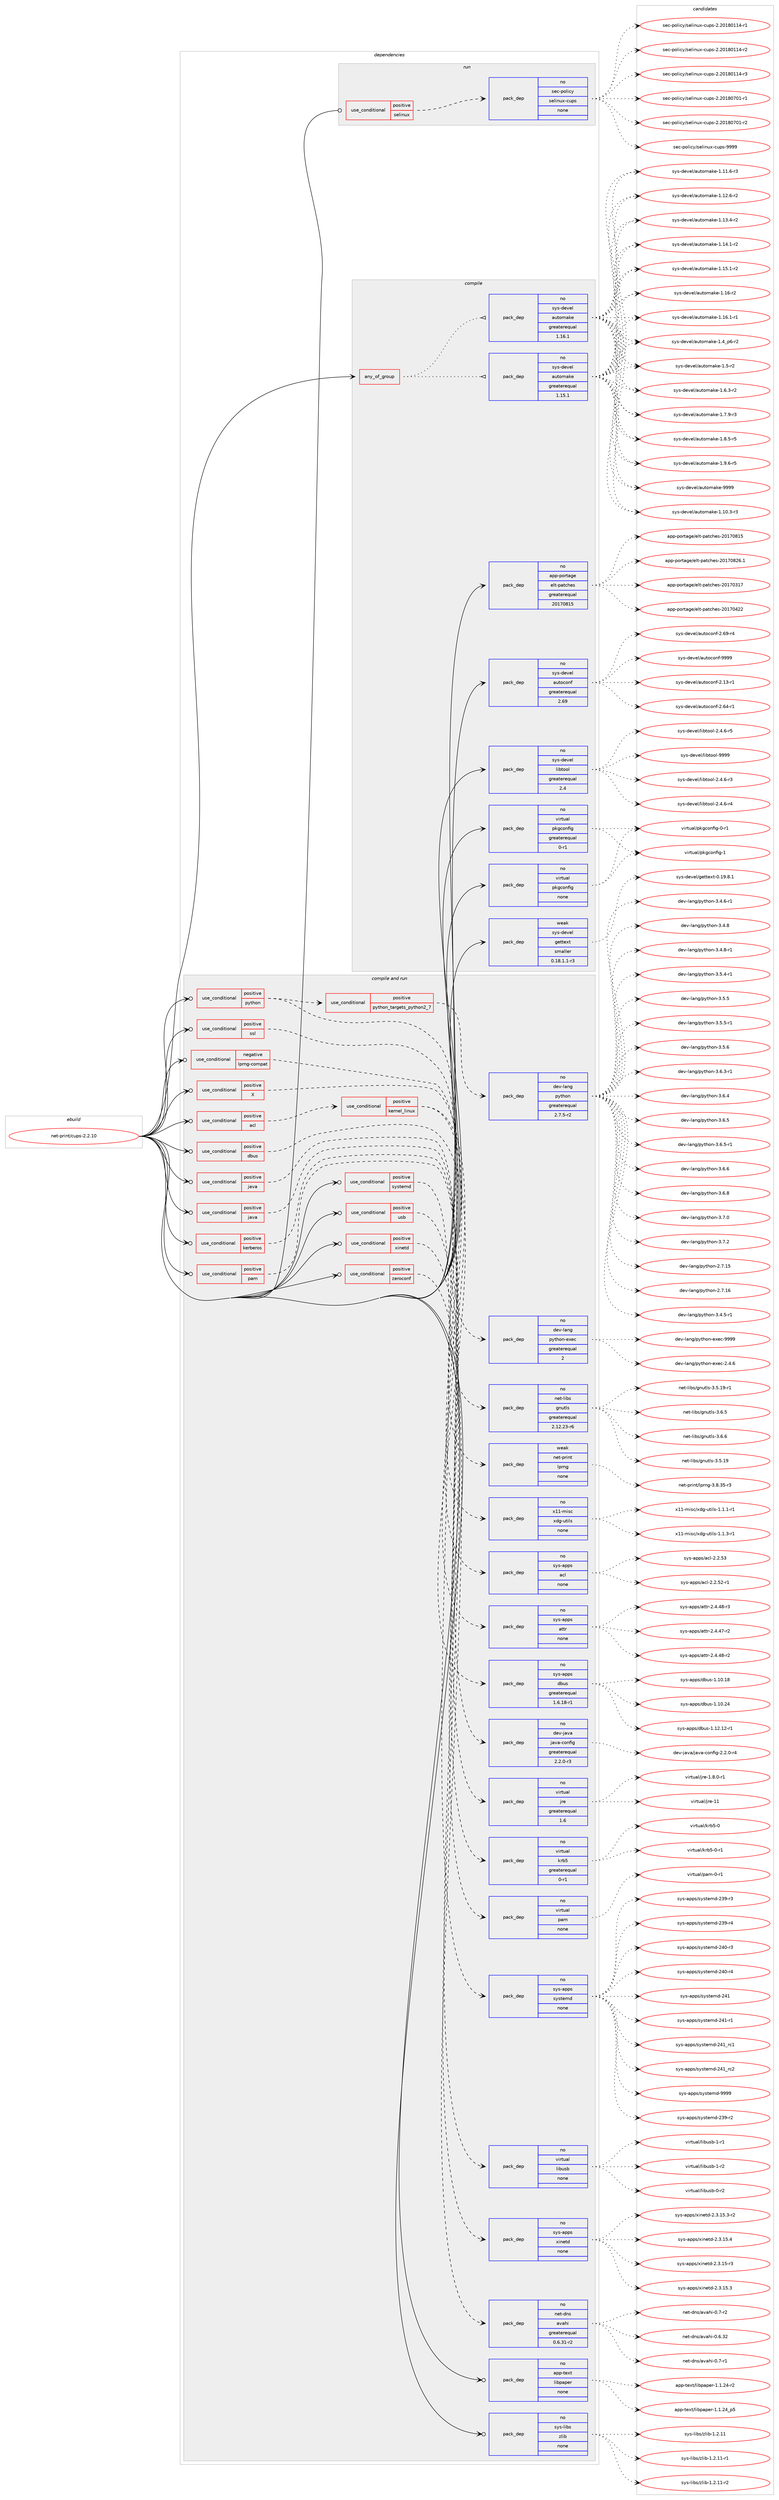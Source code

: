 digraph prolog {

# *************
# Graph options
# *************

newrank=true;
concentrate=true;
compound=true;
graph [rankdir=LR,fontname=Helvetica,fontsize=10,ranksep=1.5];#, ranksep=2.5, nodesep=0.2];
edge  [arrowhead=vee];
node  [fontname=Helvetica,fontsize=10];

# **********
# The ebuild
# **********

subgraph cluster_leftcol {
color=gray;
rank=same;
label=<<i>ebuild</i>>;
id [label="net-print/cups-2.2.10", color=red, width=4, href="../net-print/cups-2.2.10.svg"];
}

# ****************
# The dependencies
# ****************

subgraph cluster_midcol {
color=gray;
label=<<i>dependencies</i>>;
subgraph cluster_compile {
fillcolor="#eeeeee";
style=filled;
label=<<i>compile</i>>;
subgraph any26572 {
dependency1676559 [label=<<TABLE BORDER="0" CELLBORDER="1" CELLSPACING="0" CELLPADDING="4"><TR><TD CELLPADDING="10">any_of_group</TD></TR></TABLE>>, shape=none, color=red];subgraph pack1198956 {
dependency1676560 [label=<<TABLE BORDER="0" CELLBORDER="1" CELLSPACING="0" CELLPADDING="4" WIDTH="220"><TR><TD ROWSPAN="6" CELLPADDING="30">pack_dep</TD></TR><TR><TD WIDTH="110">no</TD></TR><TR><TD>sys-devel</TD></TR><TR><TD>automake</TD></TR><TR><TD>greaterequal</TD></TR><TR><TD>1.16.1</TD></TR></TABLE>>, shape=none, color=blue];
}
dependency1676559:e -> dependency1676560:w [weight=20,style="dotted",arrowhead="oinv"];
subgraph pack1198957 {
dependency1676561 [label=<<TABLE BORDER="0" CELLBORDER="1" CELLSPACING="0" CELLPADDING="4" WIDTH="220"><TR><TD ROWSPAN="6" CELLPADDING="30">pack_dep</TD></TR><TR><TD WIDTH="110">no</TD></TR><TR><TD>sys-devel</TD></TR><TR><TD>automake</TD></TR><TR><TD>greaterequal</TD></TR><TR><TD>1.15.1</TD></TR></TABLE>>, shape=none, color=blue];
}
dependency1676559:e -> dependency1676561:w [weight=20,style="dotted",arrowhead="oinv"];
}
id:e -> dependency1676559:w [weight=20,style="solid",arrowhead="vee"];
subgraph pack1198958 {
dependency1676562 [label=<<TABLE BORDER="0" CELLBORDER="1" CELLSPACING="0" CELLPADDING="4" WIDTH="220"><TR><TD ROWSPAN="6" CELLPADDING="30">pack_dep</TD></TR><TR><TD WIDTH="110">no</TD></TR><TR><TD>app-portage</TD></TR><TR><TD>elt-patches</TD></TR><TR><TD>greaterequal</TD></TR><TR><TD>20170815</TD></TR></TABLE>>, shape=none, color=blue];
}
id:e -> dependency1676562:w [weight=20,style="solid",arrowhead="vee"];
subgraph pack1198959 {
dependency1676563 [label=<<TABLE BORDER="0" CELLBORDER="1" CELLSPACING="0" CELLPADDING="4" WIDTH="220"><TR><TD ROWSPAN="6" CELLPADDING="30">pack_dep</TD></TR><TR><TD WIDTH="110">no</TD></TR><TR><TD>sys-devel</TD></TR><TR><TD>autoconf</TD></TR><TR><TD>greaterequal</TD></TR><TR><TD>2.69</TD></TR></TABLE>>, shape=none, color=blue];
}
id:e -> dependency1676563:w [weight=20,style="solid",arrowhead="vee"];
subgraph pack1198960 {
dependency1676564 [label=<<TABLE BORDER="0" CELLBORDER="1" CELLSPACING="0" CELLPADDING="4" WIDTH="220"><TR><TD ROWSPAN="6" CELLPADDING="30">pack_dep</TD></TR><TR><TD WIDTH="110">no</TD></TR><TR><TD>sys-devel</TD></TR><TR><TD>libtool</TD></TR><TR><TD>greaterequal</TD></TR><TR><TD>2.4</TD></TR></TABLE>>, shape=none, color=blue];
}
id:e -> dependency1676564:w [weight=20,style="solid",arrowhead="vee"];
subgraph pack1198961 {
dependency1676565 [label=<<TABLE BORDER="0" CELLBORDER="1" CELLSPACING="0" CELLPADDING="4" WIDTH="220"><TR><TD ROWSPAN="6" CELLPADDING="30">pack_dep</TD></TR><TR><TD WIDTH="110">no</TD></TR><TR><TD>virtual</TD></TR><TR><TD>pkgconfig</TD></TR><TR><TD>greaterequal</TD></TR><TR><TD>0-r1</TD></TR></TABLE>>, shape=none, color=blue];
}
id:e -> dependency1676565:w [weight=20,style="solid",arrowhead="vee"];
subgraph pack1198962 {
dependency1676566 [label=<<TABLE BORDER="0" CELLBORDER="1" CELLSPACING="0" CELLPADDING="4" WIDTH="220"><TR><TD ROWSPAN="6" CELLPADDING="30">pack_dep</TD></TR><TR><TD WIDTH="110">no</TD></TR><TR><TD>virtual</TD></TR><TR><TD>pkgconfig</TD></TR><TR><TD>none</TD></TR><TR><TD></TD></TR></TABLE>>, shape=none, color=blue];
}
id:e -> dependency1676566:w [weight=20,style="solid",arrowhead="vee"];
subgraph pack1198963 {
dependency1676567 [label=<<TABLE BORDER="0" CELLBORDER="1" CELLSPACING="0" CELLPADDING="4" WIDTH="220"><TR><TD ROWSPAN="6" CELLPADDING="30">pack_dep</TD></TR><TR><TD WIDTH="110">weak</TD></TR><TR><TD>sys-devel</TD></TR><TR><TD>gettext</TD></TR><TR><TD>smaller</TD></TR><TR><TD>0.18.1.1-r3</TD></TR></TABLE>>, shape=none, color=blue];
}
id:e -> dependency1676567:w [weight=20,style="solid",arrowhead="vee"];
}
subgraph cluster_compileandrun {
fillcolor="#eeeeee";
style=filled;
label=<<i>compile and run</i>>;
subgraph cond450198 {
dependency1676568 [label=<<TABLE BORDER="0" CELLBORDER="1" CELLSPACING="0" CELLPADDING="4"><TR><TD ROWSPAN="3" CELLPADDING="10">use_conditional</TD></TR><TR><TD>negative</TD></TR><TR><TD>lprng-compat</TD></TR></TABLE>>, shape=none, color=red];
subgraph pack1198964 {
dependency1676569 [label=<<TABLE BORDER="0" CELLBORDER="1" CELLSPACING="0" CELLPADDING="4" WIDTH="220"><TR><TD ROWSPAN="6" CELLPADDING="30">pack_dep</TD></TR><TR><TD WIDTH="110">weak</TD></TR><TR><TD>net-print</TD></TR><TR><TD>lprng</TD></TR><TR><TD>none</TD></TR><TR><TD></TD></TR></TABLE>>, shape=none, color=blue];
}
dependency1676568:e -> dependency1676569:w [weight=20,style="dashed",arrowhead="vee"];
}
id:e -> dependency1676568:w [weight=20,style="solid",arrowhead="odotvee"];
subgraph cond450199 {
dependency1676570 [label=<<TABLE BORDER="0" CELLBORDER="1" CELLSPACING="0" CELLPADDING="4"><TR><TD ROWSPAN="3" CELLPADDING="10">use_conditional</TD></TR><TR><TD>positive</TD></TR><TR><TD>X</TD></TR></TABLE>>, shape=none, color=red];
subgraph pack1198965 {
dependency1676571 [label=<<TABLE BORDER="0" CELLBORDER="1" CELLSPACING="0" CELLPADDING="4" WIDTH="220"><TR><TD ROWSPAN="6" CELLPADDING="30">pack_dep</TD></TR><TR><TD WIDTH="110">no</TD></TR><TR><TD>x11-misc</TD></TR><TR><TD>xdg-utils</TD></TR><TR><TD>none</TD></TR><TR><TD></TD></TR></TABLE>>, shape=none, color=blue];
}
dependency1676570:e -> dependency1676571:w [weight=20,style="dashed",arrowhead="vee"];
}
id:e -> dependency1676570:w [weight=20,style="solid",arrowhead="odotvee"];
subgraph cond450200 {
dependency1676572 [label=<<TABLE BORDER="0" CELLBORDER="1" CELLSPACING="0" CELLPADDING="4"><TR><TD ROWSPAN="3" CELLPADDING="10">use_conditional</TD></TR><TR><TD>positive</TD></TR><TR><TD>acl</TD></TR></TABLE>>, shape=none, color=red];
subgraph cond450201 {
dependency1676573 [label=<<TABLE BORDER="0" CELLBORDER="1" CELLSPACING="0" CELLPADDING="4"><TR><TD ROWSPAN="3" CELLPADDING="10">use_conditional</TD></TR><TR><TD>positive</TD></TR><TR><TD>kernel_linux</TD></TR></TABLE>>, shape=none, color=red];
subgraph pack1198966 {
dependency1676574 [label=<<TABLE BORDER="0" CELLBORDER="1" CELLSPACING="0" CELLPADDING="4" WIDTH="220"><TR><TD ROWSPAN="6" CELLPADDING="30">pack_dep</TD></TR><TR><TD WIDTH="110">no</TD></TR><TR><TD>sys-apps</TD></TR><TR><TD>acl</TD></TR><TR><TD>none</TD></TR><TR><TD></TD></TR></TABLE>>, shape=none, color=blue];
}
dependency1676573:e -> dependency1676574:w [weight=20,style="dashed",arrowhead="vee"];
subgraph pack1198967 {
dependency1676575 [label=<<TABLE BORDER="0" CELLBORDER="1" CELLSPACING="0" CELLPADDING="4" WIDTH="220"><TR><TD ROWSPAN="6" CELLPADDING="30">pack_dep</TD></TR><TR><TD WIDTH="110">no</TD></TR><TR><TD>sys-apps</TD></TR><TR><TD>attr</TD></TR><TR><TD>none</TD></TR><TR><TD></TD></TR></TABLE>>, shape=none, color=blue];
}
dependency1676573:e -> dependency1676575:w [weight=20,style="dashed",arrowhead="vee"];
}
dependency1676572:e -> dependency1676573:w [weight=20,style="dashed",arrowhead="vee"];
}
id:e -> dependency1676572:w [weight=20,style="solid",arrowhead="odotvee"];
subgraph cond450202 {
dependency1676576 [label=<<TABLE BORDER="0" CELLBORDER="1" CELLSPACING="0" CELLPADDING="4"><TR><TD ROWSPAN="3" CELLPADDING="10">use_conditional</TD></TR><TR><TD>positive</TD></TR><TR><TD>dbus</TD></TR></TABLE>>, shape=none, color=red];
subgraph pack1198968 {
dependency1676577 [label=<<TABLE BORDER="0" CELLBORDER="1" CELLSPACING="0" CELLPADDING="4" WIDTH="220"><TR><TD ROWSPAN="6" CELLPADDING="30">pack_dep</TD></TR><TR><TD WIDTH="110">no</TD></TR><TR><TD>sys-apps</TD></TR><TR><TD>dbus</TD></TR><TR><TD>greaterequal</TD></TR><TR><TD>1.6.18-r1</TD></TR></TABLE>>, shape=none, color=blue];
}
dependency1676576:e -> dependency1676577:w [weight=20,style="dashed",arrowhead="vee"];
}
id:e -> dependency1676576:w [weight=20,style="solid",arrowhead="odotvee"];
subgraph cond450203 {
dependency1676578 [label=<<TABLE BORDER="0" CELLBORDER="1" CELLSPACING="0" CELLPADDING="4"><TR><TD ROWSPAN="3" CELLPADDING="10">use_conditional</TD></TR><TR><TD>positive</TD></TR><TR><TD>java</TD></TR></TABLE>>, shape=none, color=red];
subgraph pack1198969 {
dependency1676579 [label=<<TABLE BORDER="0" CELLBORDER="1" CELLSPACING="0" CELLPADDING="4" WIDTH="220"><TR><TD ROWSPAN="6" CELLPADDING="30">pack_dep</TD></TR><TR><TD WIDTH="110">no</TD></TR><TR><TD>dev-java</TD></TR><TR><TD>java-config</TD></TR><TR><TD>greaterequal</TD></TR><TR><TD>2.2.0-r3</TD></TR></TABLE>>, shape=none, color=blue];
}
dependency1676578:e -> dependency1676579:w [weight=20,style="dashed",arrowhead="vee"];
}
id:e -> dependency1676578:w [weight=20,style="solid",arrowhead="odotvee"];
subgraph cond450204 {
dependency1676580 [label=<<TABLE BORDER="0" CELLBORDER="1" CELLSPACING="0" CELLPADDING="4"><TR><TD ROWSPAN="3" CELLPADDING="10">use_conditional</TD></TR><TR><TD>positive</TD></TR><TR><TD>java</TD></TR></TABLE>>, shape=none, color=red];
subgraph pack1198970 {
dependency1676581 [label=<<TABLE BORDER="0" CELLBORDER="1" CELLSPACING="0" CELLPADDING="4" WIDTH="220"><TR><TD ROWSPAN="6" CELLPADDING="30">pack_dep</TD></TR><TR><TD WIDTH="110">no</TD></TR><TR><TD>virtual</TD></TR><TR><TD>jre</TD></TR><TR><TD>greaterequal</TD></TR><TR><TD>1.6</TD></TR></TABLE>>, shape=none, color=blue];
}
dependency1676580:e -> dependency1676581:w [weight=20,style="dashed",arrowhead="vee"];
}
id:e -> dependency1676580:w [weight=20,style="solid",arrowhead="odotvee"];
subgraph cond450205 {
dependency1676582 [label=<<TABLE BORDER="0" CELLBORDER="1" CELLSPACING="0" CELLPADDING="4"><TR><TD ROWSPAN="3" CELLPADDING="10">use_conditional</TD></TR><TR><TD>positive</TD></TR><TR><TD>kerberos</TD></TR></TABLE>>, shape=none, color=red];
subgraph pack1198971 {
dependency1676583 [label=<<TABLE BORDER="0" CELLBORDER="1" CELLSPACING="0" CELLPADDING="4" WIDTH="220"><TR><TD ROWSPAN="6" CELLPADDING="30">pack_dep</TD></TR><TR><TD WIDTH="110">no</TD></TR><TR><TD>virtual</TD></TR><TR><TD>krb5</TD></TR><TR><TD>greaterequal</TD></TR><TR><TD>0-r1</TD></TR></TABLE>>, shape=none, color=blue];
}
dependency1676582:e -> dependency1676583:w [weight=20,style="dashed",arrowhead="vee"];
}
id:e -> dependency1676582:w [weight=20,style="solid",arrowhead="odotvee"];
subgraph cond450206 {
dependency1676584 [label=<<TABLE BORDER="0" CELLBORDER="1" CELLSPACING="0" CELLPADDING="4"><TR><TD ROWSPAN="3" CELLPADDING="10">use_conditional</TD></TR><TR><TD>positive</TD></TR><TR><TD>pam</TD></TR></TABLE>>, shape=none, color=red];
subgraph pack1198972 {
dependency1676585 [label=<<TABLE BORDER="0" CELLBORDER="1" CELLSPACING="0" CELLPADDING="4" WIDTH="220"><TR><TD ROWSPAN="6" CELLPADDING="30">pack_dep</TD></TR><TR><TD WIDTH="110">no</TD></TR><TR><TD>virtual</TD></TR><TR><TD>pam</TD></TR><TR><TD>none</TD></TR><TR><TD></TD></TR></TABLE>>, shape=none, color=blue];
}
dependency1676584:e -> dependency1676585:w [weight=20,style="dashed",arrowhead="vee"];
}
id:e -> dependency1676584:w [weight=20,style="solid",arrowhead="odotvee"];
subgraph cond450207 {
dependency1676586 [label=<<TABLE BORDER="0" CELLBORDER="1" CELLSPACING="0" CELLPADDING="4"><TR><TD ROWSPAN="3" CELLPADDING="10">use_conditional</TD></TR><TR><TD>positive</TD></TR><TR><TD>python</TD></TR></TABLE>>, shape=none, color=red];
subgraph cond450208 {
dependency1676587 [label=<<TABLE BORDER="0" CELLBORDER="1" CELLSPACING="0" CELLPADDING="4"><TR><TD ROWSPAN="3" CELLPADDING="10">use_conditional</TD></TR><TR><TD>positive</TD></TR><TR><TD>python_targets_python2_7</TD></TR></TABLE>>, shape=none, color=red];
subgraph pack1198973 {
dependency1676588 [label=<<TABLE BORDER="0" CELLBORDER="1" CELLSPACING="0" CELLPADDING="4" WIDTH="220"><TR><TD ROWSPAN="6" CELLPADDING="30">pack_dep</TD></TR><TR><TD WIDTH="110">no</TD></TR><TR><TD>dev-lang</TD></TR><TR><TD>python</TD></TR><TR><TD>greaterequal</TD></TR><TR><TD>2.7.5-r2</TD></TR></TABLE>>, shape=none, color=blue];
}
dependency1676587:e -> dependency1676588:w [weight=20,style="dashed",arrowhead="vee"];
}
dependency1676586:e -> dependency1676587:w [weight=20,style="dashed",arrowhead="vee"];
subgraph pack1198974 {
dependency1676589 [label=<<TABLE BORDER="0" CELLBORDER="1" CELLSPACING="0" CELLPADDING="4" WIDTH="220"><TR><TD ROWSPAN="6" CELLPADDING="30">pack_dep</TD></TR><TR><TD WIDTH="110">no</TD></TR><TR><TD>dev-lang</TD></TR><TR><TD>python-exec</TD></TR><TR><TD>greaterequal</TD></TR><TR><TD>2</TD></TR></TABLE>>, shape=none, color=blue];
}
dependency1676586:e -> dependency1676589:w [weight=20,style="dashed",arrowhead="vee"];
}
id:e -> dependency1676586:w [weight=20,style="solid",arrowhead="odotvee"];
subgraph cond450209 {
dependency1676590 [label=<<TABLE BORDER="0" CELLBORDER="1" CELLSPACING="0" CELLPADDING="4"><TR><TD ROWSPAN="3" CELLPADDING="10">use_conditional</TD></TR><TR><TD>positive</TD></TR><TR><TD>ssl</TD></TR></TABLE>>, shape=none, color=red];
subgraph pack1198975 {
dependency1676591 [label=<<TABLE BORDER="0" CELLBORDER="1" CELLSPACING="0" CELLPADDING="4" WIDTH="220"><TR><TD ROWSPAN="6" CELLPADDING="30">pack_dep</TD></TR><TR><TD WIDTH="110">no</TD></TR><TR><TD>net-libs</TD></TR><TR><TD>gnutls</TD></TR><TR><TD>greaterequal</TD></TR><TR><TD>2.12.23-r6</TD></TR></TABLE>>, shape=none, color=blue];
}
dependency1676590:e -> dependency1676591:w [weight=20,style="dashed",arrowhead="vee"];
}
id:e -> dependency1676590:w [weight=20,style="solid",arrowhead="odotvee"];
subgraph cond450210 {
dependency1676592 [label=<<TABLE BORDER="0" CELLBORDER="1" CELLSPACING="0" CELLPADDING="4"><TR><TD ROWSPAN="3" CELLPADDING="10">use_conditional</TD></TR><TR><TD>positive</TD></TR><TR><TD>systemd</TD></TR></TABLE>>, shape=none, color=red];
subgraph pack1198976 {
dependency1676593 [label=<<TABLE BORDER="0" CELLBORDER="1" CELLSPACING="0" CELLPADDING="4" WIDTH="220"><TR><TD ROWSPAN="6" CELLPADDING="30">pack_dep</TD></TR><TR><TD WIDTH="110">no</TD></TR><TR><TD>sys-apps</TD></TR><TR><TD>systemd</TD></TR><TR><TD>none</TD></TR><TR><TD></TD></TR></TABLE>>, shape=none, color=blue];
}
dependency1676592:e -> dependency1676593:w [weight=20,style="dashed",arrowhead="vee"];
}
id:e -> dependency1676592:w [weight=20,style="solid",arrowhead="odotvee"];
subgraph cond450211 {
dependency1676594 [label=<<TABLE BORDER="0" CELLBORDER="1" CELLSPACING="0" CELLPADDING="4"><TR><TD ROWSPAN="3" CELLPADDING="10">use_conditional</TD></TR><TR><TD>positive</TD></TR><TR><TD>usb</TD></TR></TABLE>>, shape=none, color=red];
subgraph pack1198977 {
dependency1676595 [label=<<TABLE BORDER="0" CELLBORDER="1" CELLSPACING="0" CELLPADDING="4" WIDTH="220"><TR><TD ROWSPAN="6" CELLPADDING="30">pack_dep</TD></TR><TR><TD WIDTH="110">no</TD></TR><TR><TD>virtual</TD></TR><TR><TD>libusb</TD></TR><TR><TD>none</TD></TR><TR><TD></TD></TR></TABLE>>, shape=none, color=blue];
}
dependency1676594:e -> dependency1676595:w [weight=20,style="dashed",arrowhead="vee"];
}
id:e -> dependency1676594:w [weight=20,style="solid",arrowhead="odotvee"];
subgraph cond450212 {
dependency1676596 [label=<<TABLE BORDER="0" CELLBORDER="1" CELLSPACING="0" CELLPADDING="4"><TR><TD ROWSPAN="3" CELLPADDING="10">use_conditional</TD></TR><TR><TD>positive</TD></TR><TR><TD>xinetd</TD></TR></TABLE>>, shape=none, color=red];
subgraph pack1198978 {
dependency1676597 [label=<<TABLE BORDER="0" CELLBORDER="1" CELLSPACING="0" CELLPADDING="4" WIDTH="220"><TR><TD ROWSPAN="6" CELLPADDING="30">pack_dep</TD></TR><TR><TD WIDTH="110">no</TD></TR><TR><TD>sys-apps</TD></TR><TR><TD>xinetd</TD></TR><TR><TD>none</TD></TR><TR><TD></TD></TR></TABLE>>, shape=none, color=blue];
}
dependency1676596:e -> dependency1676597:w [weight=20,style="dashed",arrowhead="vee"];
}
id:e -> dependency1676596:w [weight=20,style="solid",arrowhead="odotvee"];
subgraph cond450213 {
dependency1676598 [label=<<TABLE BORDER="0" CELLBORDER="1" CELLSPACING="0" CELLPADDING="4"><TR><TD ROWSPAN="3" CELLPADDING="10">use_conditional</TD></TR><TR><TD>positive</TD></TR><TR><TD>zeroconf</TD></TR></TABLE>>, shape=none, color=red];
subgraph pack1198979 {
dependency1676599 [label=<<TABLE BORDER="0" CELLBORDER="1" CELLSPACING="0" CELLPADDING="4" WIDTH="220"><TR><TD ROWSPAN="6" CELLPADDING="30">pack_dep</TD></TR><TR><TD WIDTH="110">no</TD></TR><TR><TD>net-dns</TD></TR><TR><TD>avahi</TD></TR><TR><TD>greaterequal</TD></TR><TR><TD>0.6.31-r2</TD></TR></TABLE>>, shape=none, color=blue];
}
dependency1676598:e -> dependency1676599:w [weight=20,style="dashed",arrowhead="vee"];
}
id:e -> dependency1676598:w [weight=20,style="solid",arrowhead="odotvee"];
subgraph pack1198980 {
dependency1676600 [label=<<TABLE BORDER="0" CELLBORDER="1" CELLSPACING="0" CELLPADDING="4" WIDTH="220"><TR><TD ROWSPAN="6" CELLPADDING="30">pack_dep</TD></TR><TR><TD WIDTH="110">no</TD></TR><TR><TD>app-text</TD></TR><TR><TD>libpaper</TD></TR><TR><TD>none</TD></TR><TR><TD></TD></TR></TABLE>>, shape=none, color=blue];
}
id:e -> dependency1676600:w [weight=20,style="solid",arrowhead="odotvee"];
subgraph pack1198981 {
dependency1676601 [label=<<TABLE BORDER="0" CELLBORDER="1" CELLSPACING="0" CELLPADDING="4" WIDTH="220"><TR><TD ROWSPAN="6" CELLPADDING="30">pack_dep</TD></TR><TR><TD WIDTH="110">no</TD></TR><TR><TD>sys-libs</TD></TR><TR><TD>zlib</TD></TR><TR><TD>none</TD></TR><TR><TD></TD></TR></TABLE>>, shape=none, color=blue];
}
id:e -> dependency1676601:w [weight=20,style="solid",arrowhead="odotvee"];
}
subgraph cluster_run {
fillcolor="#eeeeee";
style=filled;
label=<<i>run</i>>;
subgraph cond450214 {
dependency1676602 [label=<<TABLE BORDER="0" CELLBORDER="1" CELLSPACING="0" CELLPADDING="4"><TR><TD ROWSPAN="3" CELLPADDING="10">use_conditional</TD></TR><TR><TD>positive</TD></TR><TR><TD>selinux</TD></TR></TABLE>>, shape=none, color=red];
subgraph pack1198982 {
dependency1676603 [label=<<TABLE BORDER="0" CELLBORDER="1" CELLSPACING="0" CELLPADDING="4" WIDTH="220"><TR><TD ROWSPAN="6" CELLPADDING="30">pack_dep</TD></TR><TR><TD WIDTH="110">no</TD></TR><TR><TD>sec-policy</TD></TR><TR><TD>selinux-cups</TD></TR><TR><TD>none</TD></TR><TR><TD></TD></TR></TABLE>>, shape=none, color=blue];
}
dependency1676602:e -> dependency1676603:w [weight=20,style="dashed",arrowhead="vee"];
}
id:e -> dependency1676602:w [weight=20,style="solid",arrowhead="odot"];
}
}

# **************
# The candidates
# **************

subgraph cluster_choices {
rank=same;
color=gray;
label=<<i>candidates</i>>;

subgraph choice1198956 {
color=black;
nodesep=1;
choice11512111545100101118101108479711711611110997107101454946494846514511451 [label="sys-devel/automake-1.10.3-r3", color=red, width=4,href="../sys-devel/automake-1.10.3-r3.svg"];
choice11512111545100101118101108479711711611110997107101454946494946544511451 [label="sys-devel/automake-1.11.6-r3", color=red, width=4,href="../sys-devel/automake-1.11.6-r3.svg"];
choice11512111545100101118101108479711711611110997107101454946495046544511450 [label="sys-devel/automake-1.12.6-r2", color=red, width=4,href="../sys-devel/automake-1.12.6-r2.svg"];
choice11512111545100101118101108479711711611110997107101454946495146524511450 [label="sys-devel/automake-1.13.4-r2", color=red, width=4,href="../sys-devel/automake-1.13.4-r2.svg"];
choice11512111545100101118101108479711711611110997107101454946495246494511450 [label="sys-devel/automake-1.14.1-r2", color=red, width=4,href="../sys-devel/automake-1.14.1-r2.svg"];
choice11512111545100101118101108479711711611110997107101454946495346494511450 [label="sys-devel/automake-1.15.1-r2", color=red, width=4,href="../sys-devel/automake-1.15.1-r2.svg"];
choice1151211154510010111810110847971171161111099710710145494649544511450 [label="sys-devel/automake-1.16-r2", color=red, width=4,href="../sys-devel/automake-1.16-r2.svg"];
choice11512111545100101118101108479711711611110997107101454946495446494511449 [label="sys-devel/automake-1.16.1-r1", color=red, width=4,href="../sys-devel/automake-1.16.1-r1.svg"];
choice115121115451001011181011084797117116111109971071014549465295112544511450 [label="sys-devel/automake-1.4_p6-r2", color=red, width=4,href="../sys-devel/automake-1.4_p6-r2.svg"];
choice11512111545100101118101108479711711611110997107101454946534511450 [label="sys-devel/automake-1.5-r2", color=red, width=4,href="../sys-devel/automake-1.5-r2.svg"];
choice115121115451001011181011084797117116111109971071014549465446514511450 [label="sys-devel/automake-1.6.3-r2", color=red, width=4,href="../sys-devel/automake-1.6.3-r2.svg"];
choice115121115451001011181011084797117116111109971071014549465546574511451 [label="sys-devel/automake-1.7.9-r3", color=red, width=4,href="../sys-devel/automake-1.7.9-r3.svg"];
choice115121115451001011181011084797117116111109971071014549465646534511453 [label="sys-devel/automake-1.8.5-r5", color=red, width=4,href="../sys-devel/automake-1.8.5-r5.svg"];
choice115121115451001011181011084797117116111109971071014549465746544511453 [label="sys-devel/automake-1.9.6-r5", color=red, width=4,href="../sys-devel/automake-1.9.6-r5.svg"];
choice115121115451001011181011084797117116111109971071014557575757 [label="sys-devel/automake-9999", color=red, width=4,href="../sys-devel/automake-9999.svg"];
dependency1676560:e -> choice11512111545100101118101108479711711611110997107101454946494846514511451:w [style=dotted,weight="100"];
dependency1676560:e -> choice11512111545100101118101108479711711611110997107101454946494946544511451:w [style=dotted,weight="100"];
dependency1676560:e -> choice11512111545100101118101108479711711611110997107101454946495046544511450:w [style=dotted,weight="100"];
dependency1676560:e -> choice11512111545100101118101108479711711611110997107101454946495146524511450:w [style=dotted,weight="100"];
dependency1676560:e -> choice11512111545100101118101108479711711611110997107101454946495246494511450:w [style=dotted,weight="100"];
dependency1676560:e -> choice11512111545100101118101108479711711611110997107101454946495346494511450:w [style=dotted,weight="100"];
dependency1676560:e -> choice1151211154510010111810110847971171161111099710710145494649544511450:w [style=dotted,weight="100"];
dependency1676560:e -> choice11512111545100101118101108479711711611110997107101454946495446494511449:w [style=dotted,weight="100"];
dependency1676560:e -> choice115121115451001011181011084797117116111109971071014549465295112544511450:w [style=dotted,weight="100"];
dependency1676560:e -> choice11512111545100101118101108479711711611110997107101454946534511450:w [style=dotted,weight="100"];
dependency1676560:e -> choice115121115451001011181011084797117116111109971071014549465446514511450:w [style=dotted,weight="100"];
dependency1676560:e -> choice115121115451001011181011084797117116111109971071014549465546574511451:w [style=dotted,weight="100"];
dependency1676560:e -> choice115121115451001011181011084797117116111109971071014549465646534511453:w [style=dotted,weight="100"];
dependency1676560:e -> choice115121115451001011181011084797117116111109971071014549465746544511453:w [style=dotted,weight="100"];
dependency1676560:e -> choice115121115451001011181011084797117116111109971071014557575757:w [style=dotted,weight="100"];
}
subgraph choice1198957 {
color=black;
nodesep=1;
choice11512111545100101118101108479711711611110997107101454946494846514511451 [label="sys-devel/automake-1.10.3-r3", color=red, width=4,href="../sys-devel/automake-1.10.3-r3.svg"];
choice11512111545100101118101108479711711611110997107101454946494946544511451 [label="sys-devel/automake-1.11.6-r3", color=red, width=4,href="../sys-devel/automake-1.11.6-r3.svg"];
choice11512111545100101118101108479711711611110997107101454946495046544511450 [label="sys-devel/automake-1.12.6-r2", color=red, width=4,href="../sys-devel/automake-1.12.6-r2.svg"];
choice11512111545100101118101108479711711611110997107101454946495146524511450 [label="sys-devel/automake-1.13.4-r2", color=red, width=4,href="../sys-devel/automake-1.13.4-r2.svg"];
choice11512111545100101118101108479711711611110997107101454946495246494511450 [label="sys-devel/automake-1.14.1-r2", color=red, width=4,href="../sys-devel/automake-1.14.1-r2.svg"];
choice11512111545100101118101108479711711611110997107101454946495346494511450 [label="sys-devel/automake-1.15.1-r2", color=red, width=4,href="../sys-devel/automake-1.15.1-r2.svg"];
choice1151211154510010111810110847971171161111099710710145494649544511450 [label="sys-devel/automake-1.16-r2", color=red, width=4,href="../sys-devel/automake-1.16-r2.svg"];
choice11512111545100101118101108479711711611110997107101454946495446494511449 [label="sys-devel/automake-1.16.1-r1", color=red, width=4,href="../sys-devel/automake-1.16.1-r1.svg"];
choice115121115451001011181011084797117116111109971071014549465295112544511450 [label="sys-devel/automake-1.4_p6-r2", color=red, width=4,href="../sys-devel/automake-1.4_p6-r2.svg"];
choice11512111545100101118101108479711711611110997107101454946534511450 [label="sys-devel/automake-1.5-r2", color=red, width=4,href="../sys-devel/automake-1.5-r2.svg"];
choice115121115451001011181011084797117116111109971071014549465446514511450 [label="sys-devel/automake-1.6.3-r2", color=red, width=4,href="../sys-devel/automake-1.6.3-r2.svg"];
choice115121115451001011181011084797117116111109971071014549465546574511451 [label="sys-devel/automake-1.7.9-r3", color=red, width=4,href="../sys-devel/automake-1.7.9-r3.svg"];
choice115121115451001011181011084797117116111109971071014549465646534511453 [label="sys-devel/automake-1.8.5-r5", color=red, width=4,href="../sys-devel/automake-1.8.5-r5.svg"];
choice115121115451001011181011084797117116111109971071014549465746544511453 [label="sys-devel/automake-1.9.6-r5", color=red, width=4,href="../sys-devel/automake-1.9.6-r5.svg"];
choice115121115451001011181011084797117116111109971071014557575757 [label="sys-devel/automake-9999", color=red, width=4,href="../sys-devel/automake-9999.svg"];
dependency1676561:e -> choice11512111545100101118101108479711711611110997107101454946494846514511451:w [style=dotted,weight="100"];
dependency1676561:e -> choice11512111545100101118101108479711711611110997107101454946494946544511451:w [style=dotted,weight="100"];
dependency1676561:e -> choice11512111545100101118101108479711711611110997107101454946495046544511450:w [style=dotted,weight="100"];
dependency1676561:e -> choice11512111545100101118101108479711711611110997107101454946495146524511450:w [style=dotted,weight="100"];
dependency1676561:e -> choice11512111545100101118101108479711711611110997107101454946495246494511450:w [style=dotted,weight="100"];
dependency1676561:e -> choice11512111545100101118101108479711711611110997107101454946495346494511450:w [style=dotted,weight="100"];
dependency1676561:e -> choice1151211154510010111810110847971171161111099710710145494649544511450:w [style=dotted,weight="100"];
dependency1676561:e -> choice11512111545100101118101108479711711611110997107101454946495446494511449:w [style=dotted,weight="100"];
dependency1676561:e -> choice115121115451001011181011084797117116111109971071014549465295112544511450:w [style=dotted,weight="100"];
dependency1676561:e -> choice11512111545100101118101108479711711611110997107101454946534511450:w [style=dotted,weight="100"];
dependency1676561:e -> choice115121115451001011181011084797117116111109971071014549465446514511450:w [style=dotted,weight="100"];
dependency1676561:e -> choice115121115451001011181011084797117116111109971071014549465546574511451:w [style=dotted,weight="100"];
dependency1676561:e -> choice115121115451001011181011084797117116111109971071014549465646534511453:w [style=dotted,weight="100"];
dependency1676561:e -> choice115121115451001011181011084797117116111109971071014549465746544511453:w [style=dotted,weight="100"];
dependency1676561:e -> choice115121115451001011181011084797117116111109971071014557575757:w [style=dotted,weight="100"];
}
subgraph choice1198958 {
color=black;
nodesep=1;
choice97112112451121111141169710310147101108116451129711699104101115455048495548514955 [label="app-portage/elt-patches-20170317", color=red, width=4,href="../app-portage/elt-patches-20170317.svg"];
choice97112112451121111141169710310147101108116451129711699104101115455048495548525050 [label="app-portage/elt-patches-20170422", color=red, width=4,href="../app-portage/elt-patches-20170422.svg"];
choice97112112451121111141169710310147101108116451129711699104101115455048495548564953 [label="app-portage/elt-patches-20170815", color=red, width=4,href="../app-portage/elt-patches-20170815.svg"];
choice971121124511211111411697103101471011081164511297116991041011154550484955485650544649 [label="app-portage/elt-patches-20170826.1", color=red, width=4,href="../app-portage/elt-patches-20170826.1.svg"];
dependency1676562:e -> choice97112112451121111141169710310147101108116451129711699104101115455048495548514955:w [style=dotted,weight="100"];
dependency1676562:e -> choice97112112451121111141169710310147101108116451129711699104101115455048495548525050:w [style=dotted,weight="100"];
dependency1676562:e -> choice97112112451121111141169710310147101108116451129711699104101115455048495548564953:w [style=dotted,weight="100"];
dependency1676562:e -> choice971121124511211111411697103101471011081164511297116991041011154550484955485650544649:w [style=dotted,weight="100"];
}
subgraph choice1198959 {
color=black;
nodesep=1;
choice1151211154510010111810110847971171161119911111010245504649514511449 [label="sys-devel/autoconf-2.13-r1", color=red, width=4,href="../sys-devel/autoconf-2.13-r1.svg"];
choice1151211154510010111810110847971171161119911111010245504654524511449 [label="sys-devel/autoconf-2.64-r1", color=red, width=4,href="../sys-devel/autoconf-2.64-r1.svg"];
choice1151211154510010111810110847971171161119911111010245504654574511452 [label="sys-devel/autoconf-2.69-r4", color=red, width=4,href="../sys-devel/autoconf-2.69-r4.svg"];
choice115121115451001011181011084797117116111991111101024557575757 [label="sys-devel/autoconf-9999", color=red, width=4,href="../sys-devel/autoconf-9999.svg"];
dependency1676563:e -> choice1151211154510010111810110847971171161119911111010245504649514511449:w [style=dotted,weight="100"];
dependency1676563:e -> choice1151211154510010111810110847971171161119911111010245504654524511449:w [style=dotted,weight="100"];
dependency1676563:e -> choice1151211154510010111810110847971171161119911111010245504654574511452:w [style=dotted,weight="100"];
dependency1676563:e -> choice115121115451001011181011084797117116111991111101024557575757:w [style=dotted,weight="100"];
}
subgraph choice1198960 {
color=black;
nodesep=1;
choice1151211154510010111810110847108105981161111111084550465246544511451 [label="sys-devel/libtool-2.4.6-r3", color=red, width=4,href="../sys-devel/libtool-2.4.6-r3.svg"];
choice1151211154510010111810110847108105981161111111084550465246544511452 [label="sys-devel/libtool-2.4.6-r4", color=red, width=4,href="../sys-devel/libtool-2.4.6-r4.svg"];
choice1151211154510010111810110847108105981161111111084550465246544511453 [label="sys-devel/libtool-2.4.6-r5", color=red, width=4,href="../sys-devel/libtool-2.4.6-r5.svg"];
choice1151211154510010111810110847108105981161111111084557575757 [label="sys-devel/libtool-9999", color=red, width=4,href="../sys-devel/libtool-9999.svg"];
dependency1676564:e -> choice1151211154510010111810110847108105981161111111084550465246544511451:w [style=dotted,weight="100"];
dependency1676564:e -> choice1151211154510010111810110847108105981161111111084550465246544511452:w [style=dotted,weight="100"];
dependency1676564:e -> choice1151211154510010111810110847108105981161111111084550465246544511453:w [style=dotted,weight="100"];
dependency1676564:e -> choice1151211154510010111810110847108105981161111111084557575757:w [style=dotted,weight="100"];
}
subgraph choice1198961 {
color=black;
nodesep=1;
choice11810511411611797108471121071039911111010210510345484511449 [label="virtual/pkgconfig-0-r1", color=red, width=4,href="../virtual/pkgconfig-0-r1.svg"];
choice1181051141161179710847112107103991111101021051034549 [label="virtual/pkgconfig-1", color=red, width=4,href="../virtual/pkgconfig-1.svg"];
dependency1676565:e -> choice11810511411611797108471121071039911111010210510345484511449:w [style=dotted,weight="100"];
dependency1676565:e -> choice1181051141161179710847112107103991111101021051034549:w [style=dotted,weight="100"];
}
subgraph choice1198962 {
color=black;
nodesep=1;
choice11810511411611797108471121071039911111010210510345484511449 [label="virtual/pkgconfig-0-r1", color=red, width=4,href="../virtual/pkgconfig-0-r1.svg"];
choice1181051141161179710847112107103991111101021051034549 [label="virtual/pkgconfig-1", color=red, width=4,href="../virtual/pkgconfig-1.svg"];
dependency1676566:e -> choice11810511411611797108471121071039911111010210510345484511449:w [style=dotted,weight="100"];
dependency1676566:e -> choice1181051141161179710847112107103991111101021051034549:w [style=dotted,weight="100"];
}
subgraph choice1198963 {
color=black;
nodesep=1;
choice1151211154510010111810110847103101116116101120116454846495746564649 [label="sys-devel/gettext-0.19.8.1", color=red, width=4,href="../sys-devel/gettext-0.19.8.1.svg"];
dependency1676567:e -> choice1151211154510010111810110847103101116116101120116454846495746564649:w [style=dotted,weight="100"];
}
subgraph choice1198964 {
color=black;
nodesep=1;
choice1101011164511211410511011647108112114110103455146564651534511451 [label="net-print/lprng-3.8.35-r3", color=red, width=4,href="../net-print/lprng-3.8.35-r3.svg"];
dependency1676569:e -> choice1101011164511211410511011647108112114110103455146564651534511451:w [style=dotted,weight="100"];
}
subgraph choice1198965 {
color=black;
nodesep=1;
choice1204949451091051159947120100103451171161051081154549464946494511449 [label="x11-misc/xdg-utils-1.1.1-r1", color=red, width=4,href="../x11-misc/xdg-utils-1.1.1-r1.svg"];
choice1204949451091051159947120100103451171161051081154549464946514511449 [label="x11-misc/xdg-utils-1.1.3-r1", color=red, width=4,href="../x11-misc/xdg-utils-1.1.3-r1.svg"];
dependency1676571:e -> choice1204949451091051159947120100103451171161051081154549464946494511449:w [style=dotted,weight="100"];
dependency1676571:e -> choice1204949451091051159947120100103451171161051081154549464946514511449:w [style=dotted,weight="100"];
}
subgraph choice1198966 {
color=black;
nodesep=1;
choice1151211154597112112115479799108455046504653504511449 [label="sys-apps/acl-2.2.52-r1", color=red, width=4,href="../sys-apps/acl-2.2.52-r1.svg"];
choice115121115459711211211547979910845504650465351 [label="sys-apps/acl-2.2.53", color=red, width=4,href="../sys-apps/acl-2.2.53.svg"];
dependency1676574:e -> choice1151211154597112112115479799108455046504653504511449:w [style=dotted,weight="100"];
dependency1676574:e -> choice115121115459711211211547979910845504650465351:w [style=dotted,weight="100"];
}
subgraph choice1198967 {
color=black;
nodesep=1;
choice11512111545971121121154797116116114455046524652554511450 [label="sys-apps/attr-2.4.47-r2", color=red, width=4,href="../sys-apps/attr-2.4.47-r2.svg"];
choice11512111545971121121154797116116114455046524652564511450 [label="sys-apps/attr-2.4.48-r2", color=red, width=4,href="../sys-apps/attr-2.4.48-r2.svg"];
choice11512111545971121121154797116116114455046524652564511451 [label="sys-apps/attr-2.4.48-r3", color=red, width=4,href="../sys-apps/attr-2.4.48-r3.svg"];
dependency1676575:e -> choice11512111545971121121154797116116114455046524652554511450:w [style=dotted,weight="100"];
dependency1676575:e -> choice11512111545971121121154797116116114455046524652564511450:w [style=dotted,weight="100"];
dependency1676575:e -> choice11512111545971121121154797116116114455046524652564511451:w [style=dotted,weight="100"];
}
subgraph choice1198968 {
color=black;
nodesep=1;
choice115121115459711211211547100981171154549464948464956 [label="sys-apps/dbus-1.10.18", color=red, width=4,href="../sys-apps/dbus-1.10.18.svg"];
choice115121115459711211211547100981171154549464948465052 [label="sys-apps/dbus-1.10.24", color=red, width=4,href="../sys-apps/dbus-1.10.24.svg"];
choice1151211154597112112115471009811711545494649504649504511449 [label="sys-apps/dbus-1.12.12-r1", color=red, width=4,href="../sys-apps/dbus-1.12.12-r1.svg"];
dependency1676577:e -> choice115121115459711211211547100981171154549464948464956:w [style=dotted,weight="100"];
dependency1676577:e -> choice115121115459711211211547100981171154549464948465052:w [style=dotted,weight="100"];
dependency1676577:e -> choice1151211154597112112115471009811711545494649504649504511449:w [style=dotted,weight="100"];
}
subgraph choice1198969 {
color=black;
nodesep=1;
choice10010111845106971189747106971189745991111101021051034550465046484511452 [label="dev-java/java-config-2.2.0-r4", color=red, width=4,href="../dev-java/java-config-2.2.0-r4.svg"];
dependency1676579:e -> choice10010111845106971189747106971189745991111101021051034550465046484511452:w [style=dotted,weight="100"];
}
subgraph choice1198970 {
color=black;
nodesep=1;
choice11810511411611797108471061141014549465646484511449 [label="virtual/jre-1.8.0-r1", color=red, width=4,href="../virtual/jre-1.8.0-r1.svg"];
choice1181051141161179710847106114101454949 [label="virtual/jre-11", color=red, width=4,href="../virtual/jre-11.svg"];
dependency1676581:e -> choice11810511411611797108471061141014549465646484511449:w [style=dotted,weight="100"];
dependency1676581:e -> choice1181051141161179710847106114101454949:w [style=dotted,weight="100"];
}
subgraph choice1198971 {
color=black;
nodesep=1;
choice118105114116117971084710711498534548 [label="virtual/krb5-0", color=red, width=4,href="../virtual/krb5-0.svg"];
choice1181051141161179710847107114985345484511449 [label="virtual/krb5-0-r1", color=red, width=4,href="../virtual/krb5-0-r1.svg"];
dependency1676583:e -> choice118105114116117971084710711498534548:w [style=dotted,weight="100"];
dependency1676583:e -> choice1181051141161179710847107114985345484511449:w [style=dotted,weight="100"];
}
subgraph choice1198972 {
color=black;
nodesep=1;
choice11810511411611797108471129710945484511449 [label="virtual/pam-0-r1", color=red, width=4,href="../virtual/pam-0-r1.svg"];
dependency1676585:e -> choice11810511411611797108471129710945484511449:w [style=dotted,weight="100"];
}
subgraph choice1198973 {
color=black;
nodesep=1;
choice10010111845108971101034711212111610411111045504655464953 [label="dev-lang/python-2.7.15", color=red, width=4,href="../dev-lang/python-2.7.15.svg"];
choice10010111845108971101034711212111610411111045504655464954 [label="dev-lang/python-2.7.16", color=red, width=4,href="../dev-lang/python-2.7.16.svg"];
choice1001011184510897110103471121211161041111104551465246534511449 [label="dev-lang/python-3.4.5-r1", color=red, width=4,href="../dev-lang/python-3.4.5-r1.svg"];
choice1001011184510897110103471121211161041111104551465246544511449 [label="dev-lang/python-3.4.6-r1", color=red, width=4,href="../dev-lang/python-3.4.6-r1.svg"];
choice100101118451089711010347112121116104111110455146524656 [label="dev-lang/python-3.4.8", color=red, width=4,href="../dev-lang/python-3.4.8.svg"];
choice1001011184510897110103471121211161041111104551465246564511449 [label="dev-lang/python-3.4.8-r1", color=red, width=4,href="../dev-lang/python-3.4.8-r1.svg"];
choice1001011184510897110103471121211161041111104551465346524511449 [label="dev-lang/python-3.5.4-r1", color=red, width=4,href="../dev-lang/python-3.5.4-r1.svg"];
choice100101118451089711010347112121116104111110455146534653 [label="dev-lang/python-3.5.5", color=red, width=4,href="../dev-lang/python-3.5.5.svg"];
choice1001011184510897110103471121211161041111104551465346534511449 [label="dev-lang/python-3.5.5-r1", color=red, width=4,href="../dev-lang/python-3.5.5-r1.svg"];
choice100101118451089711010347112121116104111110455146534654 [label="dev-lang/python-3.5.6", color=red, width=4,href="../dev-lang/python-3.5.6.svg"];
choice1001011184510897110103471121211161041111104551465446514511449 [label="dev-lang/python-3.6.3-r1", color=red, width=4,href="../dev-lang/python-3.6.3-r1.svg"];
choice100101118451089711010347112121116104111110455146544652 [label="dev-lang/python-3.6.4", color=red, width=4,href="../dev-lang/python-3.6.4.svg"];
choice100101118451089711010347112121116104111110455146544653 [label="dev-lang/python-3.6.5", color=red, width=4,href="../dev-lang/python-3.6.5.svg"];
choice1001011184510897110103471121211161041111104551465446534511449 [label="dev-lang/python-3.6.5-r1", color=red, width=4,href="../dev-lang/python-3.6.5-r1.svg"];
choice100101118451089711010347112121116104111110455146544654 [label="dev-lang/python-3.6.6", color=red, width=4,href="../dev-lang/python-3.6.6.svg"];
choice100101118451089711010347112121116104111110455146544656 [label="dev-lang/python-3.6.8", color=red, width=4,href="../dev-lang/python-3.6.8.svg"];
choice100101118451089711010347112121116104111110455146554648 [label="dev-lang/python-3.7.0", color=red, width=4,href="../dev-lang/python-3.7.0.svg"];
choice100101118451089711010347112121116104111110455146554650 [label="dev-lang/python-3.7.2", color=red, width=4,href="../dev-lang/python-3.7.2.svg"];
dependency1676588:e -> choice10010111845108971101034711212111610411111045504655464953:w [style=dotted,weight="100"];
dependency1676588:e -> choice10010111845108971101034711212111610411111045504655464954:w [style=dotted,weight="100"];
dependency1676588:e -> choice1001011184510897110103471121211161041111104551465246534511449:w [style=dotted,weight="100"];
dependency1676588:e -> choice1001011184510897110103471121211161041111104551465246544511449:w [style=dotted,weight="100"];
dependency1676588:e -> choice100101118451089711010347112121116104111110455146524656:w [style=dotted,weight="100"];
dependency1676588:e -> choice1001011184510897110103471121211161041111104551465246564511449:w [style=dotted,weight="100"];
dependency1676588:e -> choice1001011184510897110103471121211161041111104551465346524511449:w [style=dotted,weight="100"];
dependency1676588:e -> choice100101118451089711010347112121116104111110455146534653:w [style=dotted,weight="100"];
dependency1676588:e -> choice1001011184510897110103471121211161041111104551465346534511449:w [style=dotted,weight="100"];
dependency1676588:e -> choice100101118451089711010347112121116104111110455146534654:w [style=dotted,weight="100"];
dependency1676588:e -> choice1001011184510897110103471121211161041111104551465446514511449:w [style=dotted,weight="100"];
dependency1676588:e -> choice100101118451089711010347112121116104111110455146544652:w [style=dotted,weight="100"];
dependency1676588:e -> choice100101118451089711010347112121116104111110455146544653:w [style=dotted,weight="100"];
dependency1676588:e -> choice1001011184510897110103471121211161041111104551465446534511449:w [style=dotted,weight="100"];
dependency1676588:e -> choice100101118451089711010347112121116104111110455146544654:w [style=dotted,weight="100"];
dependency1676588:e -> choice100101118451089711010347112121116104111110455146544656:w [style=dotted,weight="100"];
dependency1676588:e -> choice100101118451089711010347112121116104111110455146554648:w [style=dotted,weight="100"];
dependency1676588:e -> choice100101118451089711010347112121116104111110455146554650:w [style=dotted,weight="100"];
}
subgraph choice1198974 {
color=black;
nodesep=1;
choice1001011184510897110103471121211161041111104510112010199455046524654 [label="dev-lang/python-exec-2.4.6", color=red, width=4,href="../dev-lang/python-exec-2.4.6.svg"];
choice10010111845108971101034711212111610411111045101120101994557575757 [label="dev-lang/python-exec-9999", color=red, width=4,href="../dev-lang/python-exec-9999.svg"];
dependency1676589:e -> choice1001011184510897110103471121211161041111104510112010199455046524654:w [style=dotted,weight="100"];
dependency1676589:e -> choice10010111845108971101034711212111610411111045101120101994557575757:w [style=dotted,weight="100"];
}
subgraph choice1198975 {
color=black;
nodesep=1;
choice11010111645108105981154710311011711610811545514653464957 [label="net-libs/gnutls-3.5.19", color=red, width=4,href="../net-libs/gnutls-3.5.19.svg"];
choice110101116451081059811547103110117116108115455146534649574511449 [label="net-libs/gnutls-3.5.19-r1", color=red, width=4,href="../net-libs/gnutls-3.5.19-r1.svg"];
choice110101116451081059811547103110117116108115455146544653 [label="net-libs/gnutls-3.6.5", color=red, width=4,href="../net-libs/gnutls-3.6.5.svg"];
choice110101116451081059811547103110117116108115455146544654 [label="net-libs/gnutls-3.6.6", color=red, width=4,href="../net-libs/gnutls-3.6.6.svg"];
dependency1676591:e -> choice11010111645108105981154710311011711610811545514653464957:w [style=dotted,weight="100"];
dependency1676591:e -> choice110101116451081059811547103110117116108115455146534649574511449:w [style=dotted,weight="100"];
dependency1676591:e -> choice110101116451081059811547103110117116108115455146544653:w [style=dotted,weight="100"];
dependency1676591:e -> choice110101116451081059811547103110117116108115455146544654:w [style=dotted,weight="100"];
}
subgraph choice1198976 {
color=black;
nodesep=1;
choice115121115459711211211547115121115116101109100455051574511450 [label="sys-apps/systemd-239-r2", color=red, width=4,href="../sys-apps/systemd-239-r2.svg"];
choice115121115459711211211547115121115116101109100455051574511451 [label="sys-apps/systemd-239-r3", color=red, width=4,href="../sys-apps/systemd-239-r3.svg"];
choice115121115459711211211547115121115116101109100455051574511452 [label="sys-apps/systemd-239-r4", color=red, width=4,href="../sys-apps/systemd-239-r4.svg"];
choice115121115459711211211547115121115116101109100455052484511451 [label="sys-apps/systemd-240-r3", color=red, width=4,href="../sys-apps/systemd-240-r3.svg"];
choice115121115459711211211547115121115116101109100455052484511452 [label="sys-apps/systemd-240-r4", color=red, width=4,href="../sys-apps/systemd-240-r4.svg"];
choice11512111545971121121154711512111511610110910045505249 [label="sys-apps/systemd-241", color=red, width=4,href="../sys-apps/systemd-241.svg"];
choice115121115459711211211547115121115116101109100455052494511449 [label="sys-apps/systemd-241-r1", color=red, width=4,href="../sys-apps/systemd-241-r1.svg"];
choice11512111545971121121154711512111511610110910045505249951149949 [label="sys-apps/systemd-241_rc1", color=red, width=4,href="../sys-apps/systemd-241_rc1.svg"];
choice11512111545971121121154711512111511610110910045505249951149950 [label="sys-apps/systemd-241_rc2", color=red, width=4,href="../sys-apps/systemd-241_rc2.svg"];
choice1151211154597112112115471151211151161011091004557575757 [label="sys-apps/systemd-9999", color=red, width=4,href="../sys-apps/systemd-9999.svg"];
dependency1676593:e -> choice115121115459711211211547115121115116101109100455051574511450:w [style=dotted,weight="100"];
dependency1676593:e -> choice115121115459711211211547115121115116101109100455051574511451:w [style=dotted,weight="100"];
dependency1676593:e -> choice115121115459711211211547115121115116101109100455051574511452:w [style=dotted,weight="100"];
dependency1676593:e -> choice115121115459711211211547115121115116101109100455052484511451:w [style=dotted,weight="100"];
dependency1676593:e -> choice115121115459711211211547115121115116101109100455052484511452:w [style=dotted,weight="100"];
dependency1676593:e -> choice11512111545971121121154711512111511610110910045505249:w [style=dotted,weight="100"];
dependency1676593:e -> choice115121115459711211211547115121115116101109100455052494511449:w [style=dotted,weight="100"];
dependency1676593:e -> choice11512111545971121121154711512111511610110910045505249951149949:w [style=dotted,weight="100"];
dependency1676593:e -> choice11512111545971121121154711512111511610110910045505249951149950:w [style=dotted,weight="100"];
dependency1676593:e -> choice1151211154597112112115471151211151161011091004557575757:w [style=dotted,weight="100"];
}
subgraph choice1198977 {
color=black;
nodesep=1;
choice1181051141161179710847108105981171159845484511450 [label="virtual/libusb-0-r2", color=red, width=4,href="../virtual/libusb-0-r2.svg"];
choice1181051141161179710847108105981171159845494511449 [label="virtual/libusb-1-r1", color=red, width=4,href="../virtual/libusb-1-r1.svg"];
choice1181051141161179710847108105981171159845494511450 [label="virtual/libusb-1-r2", color=red, width=4,href="../virtual/libusb-1-r2.svg"];
dependency1676595:e -> choice1181051141161179710847108105981171159845484511450:w [style=dotted,weight="100"];
dependency1676595:e -> choice1181051141161179710847108105981171159845494511449:w [style=dotted,weight="100"];
dependency1676595:e -> choice1181051141161179710847108105981171159845494511450:w [style=dotted,weight="100"];
}
subgraph choice1198978 {
color=black;
nodesep=1;
choice115121115459711211211547120105110101116100455046514649534511451 [label="sys-apps/xinetd-2.3.15-r3", color=red, width=4,href="../sys-apps/xinetd-2.3.15-r3.svg"];
choice115121115459711211211547120105110101116100455046514649534651 [label="sys-apps/xinetd-2.3.15.3", color=red, width=4,href="../sys-apps/xinetd-2.3.15.3.svg"];
choice1151211154597112112115471201051101011161004550465146495346514511450 [label="sys-apps/xinetd-2.3.15.3-r2", color=red, width=4,href="../sys-apps/xinetd-2.3.15.3-r2.svg"];
choice115121115459711211211547120105110101116100455046514649534652 [label="sys-apps/xinetd-2.3.15.4", color=red, width=4,href="../sys-apps/xinetd-2.3.15.4.svg"];
dependency1676597:e -> choice115121115459711211211547120105110101116100455046514649534511451:w [style=dotted,weight="100"];
dependency1676597:e -> choice115121115459711211211547120105110101116100455046514649534651:w [style=dotted,weight="100"];
dependency1676597:e -> choice1151211154597112112115471201051101011161004550465146495346514511450:w [style=dotted,weight="100"];
dependency1676597:e -> choice115121115459711211211547120105110101116100455046514649534652:w [style=dotted,weight="100"];
}
subgraph choice1198979 {
color=black;
nodesep=1;
choice1101011164510011011547971189710410545484654465150 [label="net-dns/avahi-0.6.32", color=red, width=4,href="../net-dns/avahi-0.6.32.svg"];
choice11010111645100110115479711897104105454846554511449 [label="net-dns/avahi-0.7-r1", color=red, width=4,href="../net-dns/avahi-0.7-r1.svg"];
choice11010111645100110115479711897104105454846554511450 [label="net-dns/avahi-0.7-r2", color=red, width=4,href="../net-dns/avahi-0.7-r2.svg"];
dependency1676599:e -> choice1101011164510011011547971189710410545484654465150:w [style=dotted,weight="100"];
dependency1676599:e -> choice11010111645100110115479711897104105454846554511449:w [style=dotted,weight="100"];
dependency1676599:e -> choice11010111645100110115479711897104105454846554511450:w [style=dotted,weight="100"];
}
subgraph choice1198980 {
color=black;
nodesep=1;
choice9711211245116101120116471081059811297112101114454946494650524511450 [label="app-text/libpaper-1.1.24-r2", color=red, width=4,href="../app-text/libpaper-1.1.24-r2.svg"];
choice9711211245116101120116471081059811297112101114454946494650529511253 [label="app-text/libpaper-1.1.24_p5", color=red, width=4,href="../app-text/libpaper-1.1.24_p5.svg"];
dependency1676600:e -> choice9711211245116101120116471081059811297112101114454946494650524511450:w [style=dotted,weight="100"];
dependency1676600:e -> choice9711211245116101120116471081059811297112101114454946494650529511253:w [style=dotted,weight="100"];
}
subgraph choice1198981 {
color=black;
nodesep=1;
choice1151211154510810598115471221081059845494650464949 [label="sys-libs/zlib-1.2.11", color=red, width=4,href="../sys-libs/zlib-1.2.11.svg"];
choice11512111545108105981154712210810598454946504649494511449 [label="sys-libs/zlib-1.2.11-r1", color=red, width=4,href="../sys-libs/zlib-1.2.11-r1.svg"];
choice11512111545108105981154712210810598454946504649494511450 [label="sys-libs/zlib-1.2.11-r2", color=red, width=4,href="../sys-libs/zlib-1.2.11-r2.svg"];
dependency1676601:e -> choice1151211154510810598115471221081059845494650464949:w [style=dotted,weight="100"];
dependency1676601:e -> choice11512111545108105981154712210810598454946504649494511449:w [style=dotted,weight="100"];
dependency1676601:e -> choice11512111545108105981154712210810598454946504649494511450:w [style=dotted,weight="100"];
}
subgraph choice1198982 {
color=black;
nodesep=1;
choice11510199451121111081059912147115101108105110117120459911711211545504650484956484949524511449 [label="sec-policy/selinux-cups-2.20180114-r1", color=red, width=4,href="../sec-policy/selinux-cups-2.20180114-r1.svg"];
choice11510199451121111081059912147115101108105110117120459911711211545504650484956484949524511450 [label="sec-policy/selinux-cups-2.20180114-r2", color=red, width=4,href="../sec-policy/selinux-cups-2.20180114-r2.svg"];
choice11510199451121111081059912147115101108105110117120459911711211545504650484956484949524511451 [label="sec-policy/selinux-cups-2.20180114-r3", color=red, width=4,href="../sec-policy/selinux-cups-2.20180114-r3.svg"];
choice11510199451121111081059912147115101108105110117120459911711211545504650484956485548494511449 [label="sec-policy/selinux-cups-2.20180701-r1", color=red, width=4,href="../sec-policy/selinux-cups-2.20180701-r1.svg"];
choice11510199451121111081059912147115101108105110117120459911711211545504650484956485548494511450 [label="sec-policy/selinux-cups-2.20180701-r2", color=red, width=4,href="../sec-policy/selinux-cups-2.20180701-r2.svg"];
choice1151019945112111108105991214711510110810511011712045991171121154557575757 [label="sec-policy/selinux-cups-9999", color=red, width=4,href="../sec-policy/selinux-cups-9999.svg"];
dependency1676603:e -> choice11510199451121111081059912147115101108105110117120459911711211545504650484956484949524511449:w [style=dotted,weight="100"];
dependency1676603:e -> choice11510199451121111081059912147115101108105110117120459911711211545504650484956484949524511450:w [style=dotted,weight="100"];
dependency1676603:e -> choice11510199451121111081059912147115101108105110117120459911711211545504650484956484949524511451:w [style=dotted,weight="100"];
dependency1676603:e -> choice11510199451121111081059912147115101108105110117120459911711211545504650484956485548494511449:w [style=dotted,weight="100"];
dependency1676603:e -> choice11510199451121111081059912147115101108105110117120459911711211545504650484956485548494511450:w [style=dotted,weight="100"];
dependency1676603:e -> choice1151019945112111108105991214711510110810511011712045991171121154557575757:w [style=dotted,weight="100"];
}
}

}
